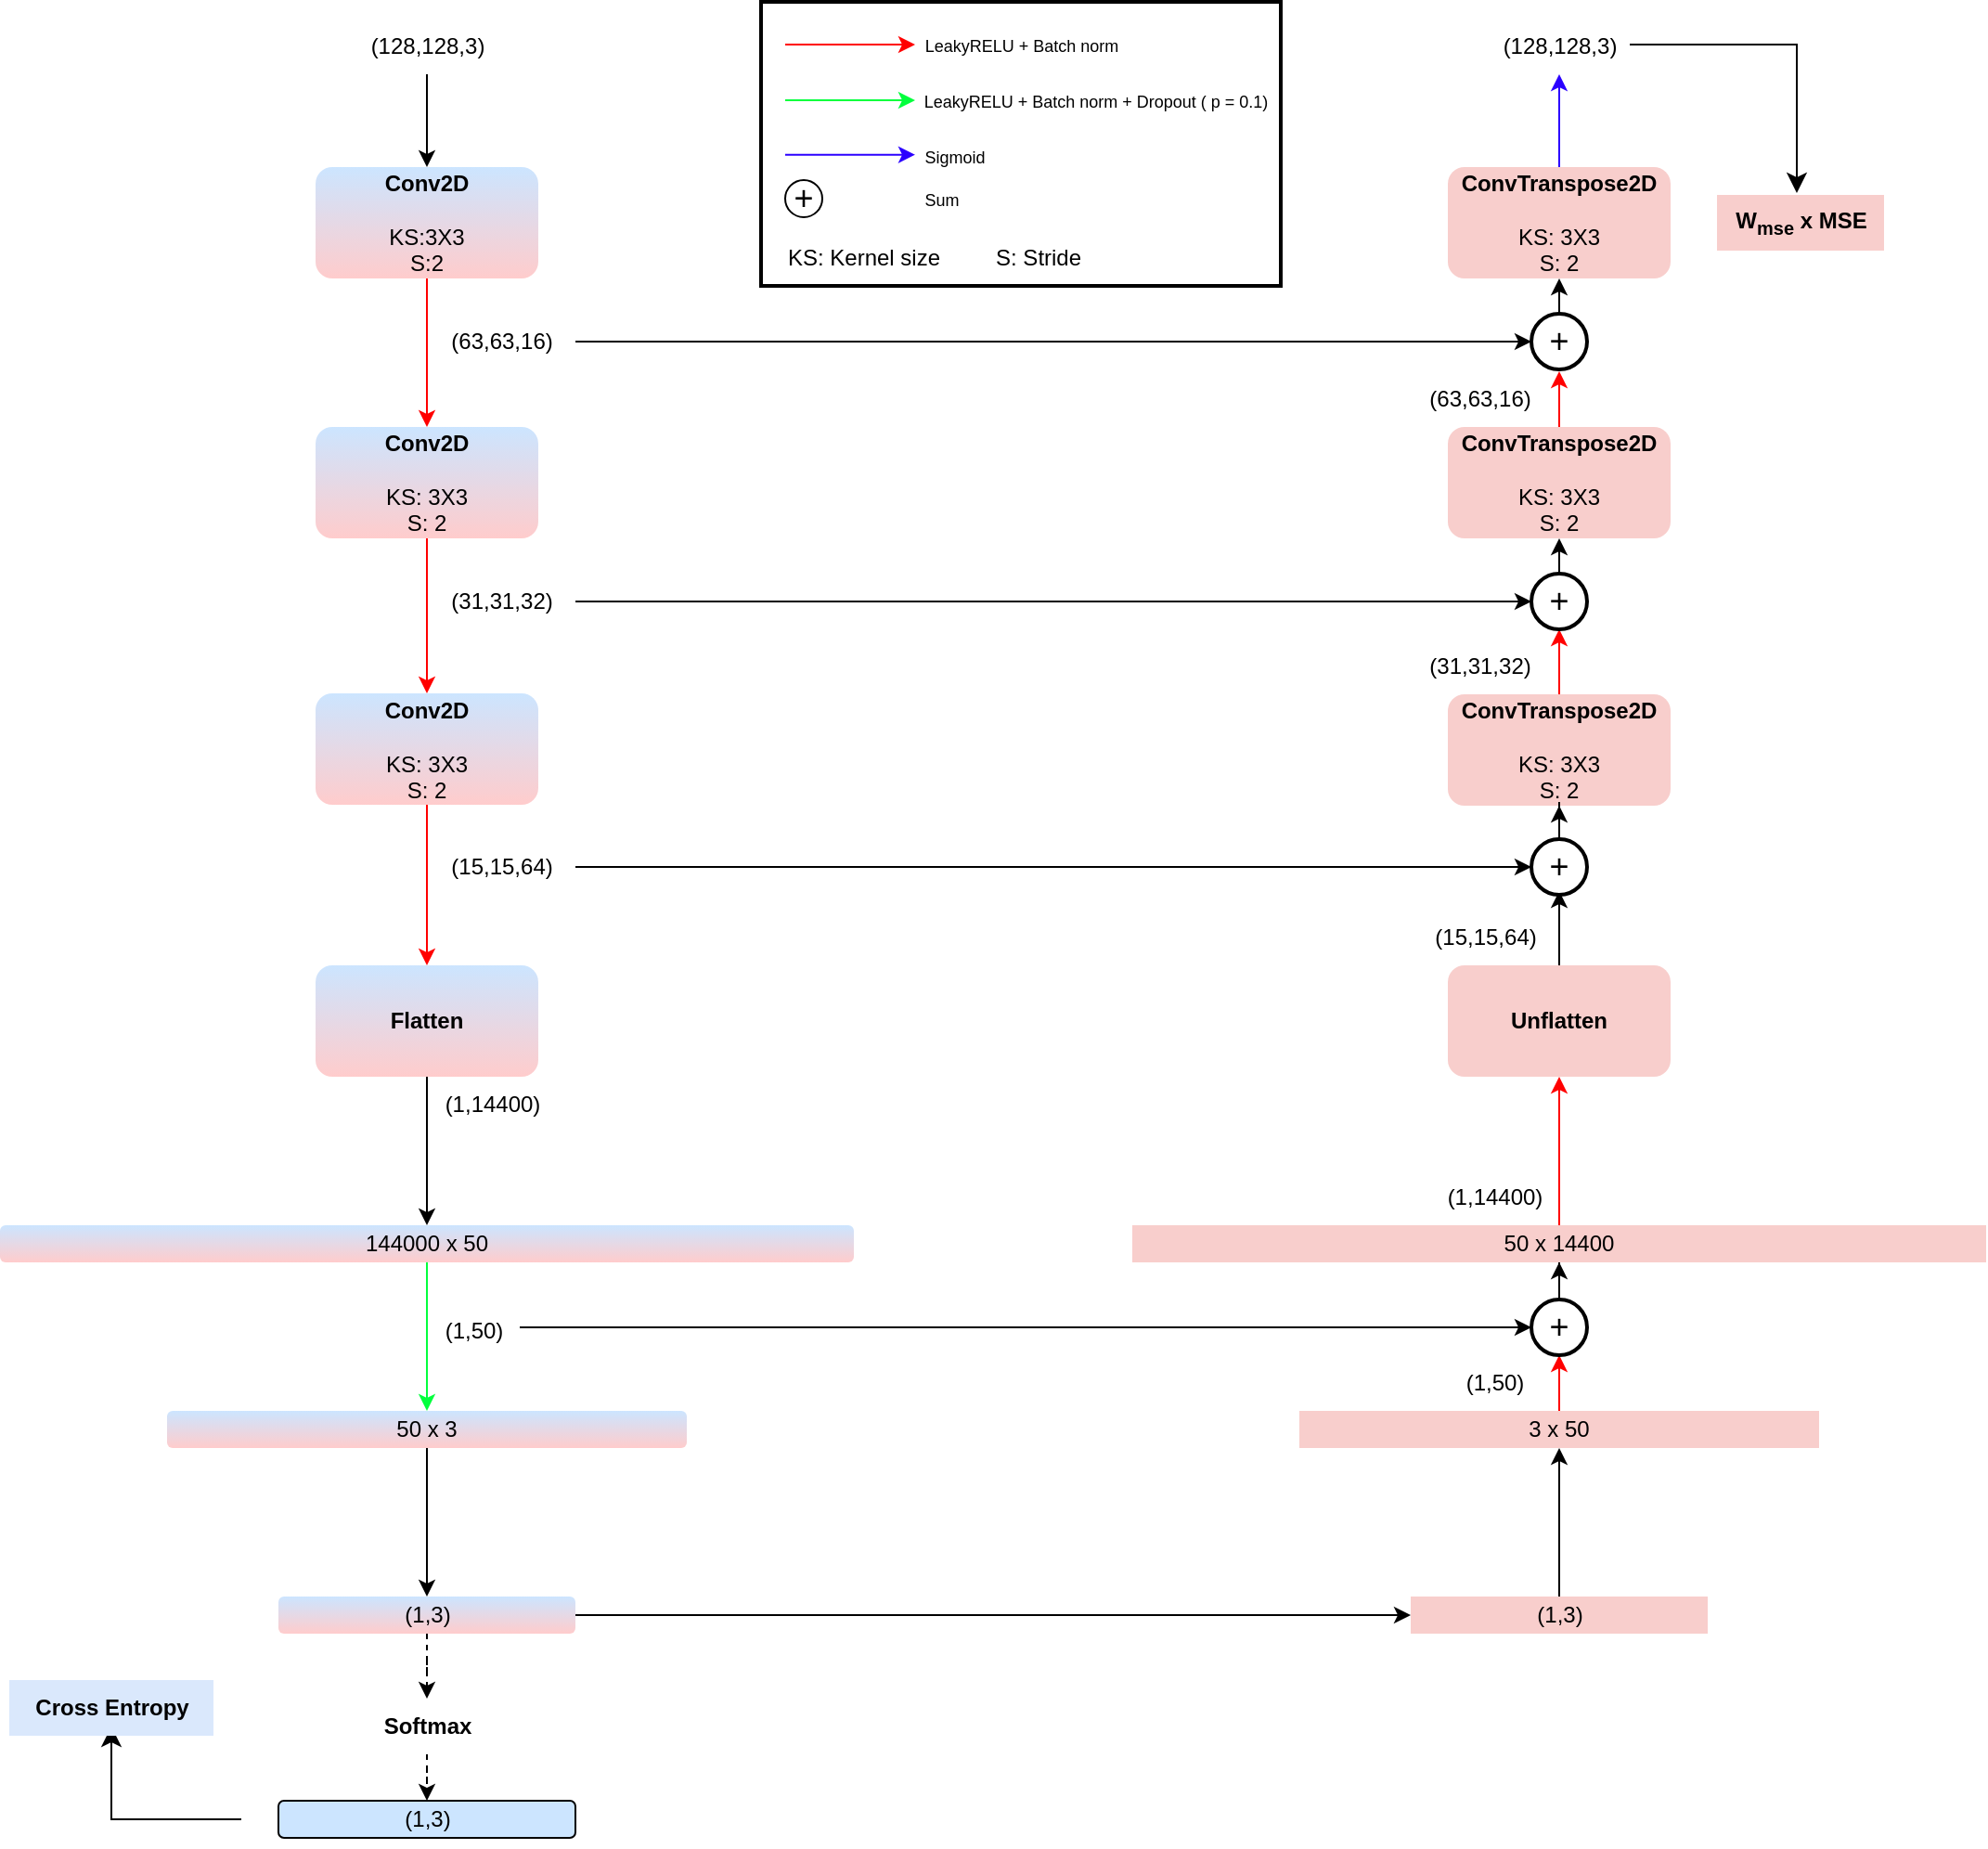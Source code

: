 <mxfile version="21.2.8" type="device">
  <diagram name="Pagina-1" id="WojCZR1yjCSAq48qf5mn">
    <mxGraphModel dx="1418" dy="820" grid="1" gridSize="10" guides="1" tooltips="1" connect="1" arrows="1" fold="1" page="1" pageScale="1" pageWidth="535" pageHeight="498" math="0" shadow="0">
      <root>
        <mxCell id="0" />
        <mxCell id="1" parent="0" />
        <mxCell id="UhI11v7rLW4CpDhMoT5N-6" style="edgeStyle=orthogonalEdgeStyle;rounded=0;orthogonalLoop=1;jettySize=auto;html=1;exitX=0.5;exitY=1;exitDx=0;exitDy=0;entryX=0.5;entryY=0;entryDx=0;entryDy=0;strokeColor=#FF0000;" parent="1" source="UhI11v7rLW4CpDhMoT5N-2" target="UhI11v7rLW4CpDhMoT5N-3" edge="1">
          <mxGeometry relative="1" as="geometry" />
        </mxCell>
        <mxCell id="UhI11v7rLW4CpDhMoT5N-2" value="&lt;b&gt;Conv2D&lt;/b&gt;&lt;br&gt;&lt;br&gt;KS:3X3&lt;br&gt;S:2" style="rounded=1;whiteSpace=wrap;html=1;fillColor=#FFCCCC;gradientColor=#CCE5FF;strokeColor=none;gradientDirection=north;fillStyle=auto;" parent="1" vertex="1">
          <mxGeometry x="170" y="90" width="120" height="60" as="geometry" />
        </mxCell>
        <mxCell id="UhI11v7rLW4CpDhMoT5N-11" style="edgeStyle=orthogonalEdgeStyle;rounded=0;orthogonalLoop=1;jettySize=auto;html=1;exitX=0.5;exitY=1;exitDx=0;exitDy=0;entryX=0.5;entryY=0;entryDx=0;entryDy=0;strokeColor=#FF0000;" parent="1" source="UhI11v7rLW4CpDhMoT5N-3" target="UhI11v7rLW4CpDhMoT5N-4" edge="1">
          <mxGeometry relative="1" as="geometry" />
        </mxCell>
        <mxCell id="UhI11v7rLW4CpDhMoT5N-3" value="&lt;b style=&quot;border-color: var(--border-color);&quot;&gt;Conv2D&lt;/b&gt;&lt;br&gt;&lt;br&gt;KS: 3X3&lt;br style=&quot;border-color: var(--border-color);&quot;&gt;S: 2" style="rounded=1;whiteSpace=wrap;html=1;fillColor=#FFCCCC;strokeColor=none;gradientColor=#CCE5FF;gradientDirection=north;fillStyle=auto;" parent="1" vertex="1">
          <mxGeometry x="170" y="230" width="120" height="60" as="geometry" />
        </mxCell>
        <mxCell id="UhI11v7rLW4CpDhMoT5N-13" style="edgeStyle=orthogonalEdgeStyle;rounded=0;orthogonalLoop=1;jettySize=auto;html=1;exitX=0.5;exitY=1;exitDx=0;exitDy=0;entryX=0.5;entryY=0;entryDx=0;entryDy=0;strokeColor=#FF0000;" parent="1" source="UhI11v7rLW4CpDhMoT5N-4" target="UhI11v7rLW4CpDhMoT5N-5" edge="1">
          <mxGeometry relative="1" as="geometry" />
        </mxCell>
        <mxCell id="UhI11v7rLW4CpDhMoT5N-4" value="&lt;b style=&quot;border-color: var(--border-color);&quot;&gt;Conv2D&lt;/b&gt;&lt;br&gt;&lt;br&gt;KS: 3X3&lt;br style=&quot;border-color: var(--border-color);&quot;&gt;S: 2" style="rounded=1;whiteSpace=wrap;html=1;fillColor=#FFCCCC;strokeColor=none;gradientColor=#CCE5FF;gradientDirection=north;fillStyle=auto;" parent="1" vertex="1">
          <mxGeometry x="170" y="373.5" width="120" height="60" as="geometry" />
        </mxCell>
        <mxCell id="UhI11v7rLW4CpDhMoT5N-16" style="edgeStyle=orthogonalEdgeStyle;rounded=0;orthogonalLoop=1;jettySize=auto;html=1;exitX=0.5;exitY=1;exitDx=0;exitDy=0;" parent="1" source="UhI11v7rLW4CpDhMoT5N-5" target="UhI11v7rLW4CpDhMoT5N-15" edge="1">
          <mxGeometry relative="1" as="geometry" />
        </mxCell>
        <mxCell id="UhI11v7rLW4CpDhMoT5N-5" value="&lt;b&gt;Flatten&lt;/b&gt;" style="rounded=1;whiteSpace=wrap;html=1;fillColor=#FFCCCC;strokeColor=none;gradientColor=#CCE5FF;gradientDirection=north;fillStyle=auto;" parent="1" vertex="1">
          <mxGeometry x="170" y="520" width="120" height="60" as="geometry" />
        </mxCell>
        <mxCell id="UhI11v7rLW4CpDhMoT5N-49" style="edgeStyle=orthogonalEdgeStyle;rounded=0;orthogonalLoop=1;jettySize=auto;html=1;" parent="1" source="UhI11v7rLW4CpDhMoT5N-9" target="UhI11v7rLW4CpDhMoT5N-2" edge="1">
          <mxGeometry relative="1" as="geometry" />
        </mxCell>
        <mxCell id="UhI11v7rLW4CpDhMoT5N-9" value="(128,128,3)" style="text;html=1;align=center;verticalAlign=middle;resizable=0;points=[];autosize=1;strokeColor=none;fillColor=none;" parent="1" vertex="1">
          <mxGeometry x="190" y="10" width="80" height="30" as="geometry" />
        </mxCell>
        <mxCell id="UhI11v7rLW4CpDhMoT5N-66" style="edgeStyle=orthogonalEdgeStyle;rounded=0;orthogonalLoop=1;jettySize=auto;html=1;entryX=0;entryY=0.5;entryDx=0;entryDy=0;" parent="1" source="UhI11v7rLW4CpDhMoT5N-10" target="UhI11v7rLW4CpDhMoT5N-59" edge="1">
          <mxGeometry relative="1" as="geometry" />
        </mxCell>
        <mxCell id="UhI11v7rLW4CpDhMoT5N-10" value="(63,63,16)" style="text;html=1;align=center;verticalAlign=middle;resizable=0;points=[];autosize=1;strokeColor=none;fillColor=none;" parent="1" vertex="1">
          <mxGeometry x="230" y="169" width="80" height="30" as="geometry" />
        </mxCell>
        <mxCell id="UhI11v7rLW4CpDhMoT5N-65" style="edgeStyle=orthogonalEdgeStyle;rounded=0;orthogonalLoop=1;jettySize=auto;html=1;entryX=0;entryY=0.5;entryDx=0;entryDy=0;" parent="1" source="UhI11v7rLW4CpDhMoT5N-12" target="UhI11v7rLW4CpDhMoT5N-61" edge="1">
          <mxGeometry relative="1" as="geometry">
            <mxPoint x="650" y="330" as="targetPoint" />
          </mxGeometry>
        </mxCell>
        <mxCell id="UhI11v7rLW4CpDhMoT5N-12" value="(31,31,32)" style="text;html=1;align=center;verticalAlign=middle;resizable=0;points=[];autosize=1;strokeColor=none;fillColor=none;" parent="1" vertex="1">
          <mxGeometry x="230" y="309" width="80" height="30" as="geometry" />
        </mxCell>
        <mxCell id="UhI11v7rLW4CpDhMoT5N-69" style="edgeStyle=orthogonalEdgeStyle;rounded=0;orthogonalLoop=1;jettySize=auto;html=1;entryX=0;entryY=0.5;entryDx=0;entryDy=0;" parent="1" source="UhI11v7rLW4CpDhMoT5N-14" target="UhI11v7rLW4CpDhMoT5N-67" edge="1">
          <mxGeometry relative="1" as="geometry" />
        </mxCell>
        <mxCell id="UhI11v7rLW4CpDhMoT5N-14" value="(15,15,64)" style="text;html=1;align=center;verticalAlign=middle;resizable=0;points=[];autosize=1;strokeColor=none;fillColor=none;" parent="1" vertex="1">
          <mxGeometry x="230" y="452" width="80" height="30" as="geometry" />
        </mxCell>
        <mxCell id="UhI11v7rLW4CpDhMoT5N-20" style="edgeStyle=orthogonalEdgeStyle;rounded=0;orthogonalLoop=1;jettySize=auto;html=1;entryX=0.5;entryY=0;entryDx=0;entryDy=0;strokeColor=#03FF3D;" parent="1" source="UhI11v7rLW4CpDhMoT5N-15" target="UhI11v7rLW4CpDhMoT5N-17" edge="1">
          <mxGeometry relative="1" as="geometry" />
        </mxCell>
        <mxCell id="UhI11v7rLW4CpDhMoT5N-15" value="144000 x 50" style="rounded=1;whiteSpace=wrap;html=1;fillColor=#FFCCCC;strokeColor=none;gradientColor=#CCE5FF;gradientDirection=north;fillStyle=auto;" parent="1" vertex="1">
          <mxGeometry y="660" width="460" height="20" as="geometry" />
        </mxCell>
        <mxCell id="UhI11v7rLW4CpDhMoT5N-23" style="edgeStyle=orthogonalEdgeStyle;rounded=0;orthogonalLoop=1;jettySize=auto;html=1;entryX=0.5;entryY=0;entryDx=0;entryDy=0;strokeColor=#000000;" parent="1" source="UhI11v7rLW4CpDhMoT5N-17" target="UhI11v7rLW4CpDhMoT5N-18" edge="1">
          <mxGeometry relative="1" as="geometry" />
        </mxCell>
        <mxCell id="UhI11v7rLW4CpDhMoT5N-74" style="edgeStyle=orthogonalEdgeStyle;rounded=0;orthogonalLoop=1;jettySize=auto;html=1;entryX=0;entryY=0.5;entryDx=0;entryDy=0;exitX=1;exitY=0.433;exitDx=0;exitDy=0;exitPerimeter=0;" parent="1" source="UhI11v7rLW4CpDhMoT5N-21" target="UhI11v7rLW4CpDhMoT5N-72" edge="1">
          <mxGeometry relative="1" as="geometry" />
        </mxCell>
        <mxCell id="UhI11v7rLW4CpDhMoT5N-17" value="50 x 3" style="rounded=1;whiteSpace=wrap;html=1;fillColor=#FFCCCC;strokeColor=none;gradientColor=#CCE5FF;gradientDirection=north;fillStyle=auto;" parent="1" vertex="1">
          <mxGeometry x="90" y="760" width="280" height="20" as="geometry" />
        </mxCell>
        <mxCell id="UhI11v7rLW4CpDhMoT5N-33" style="edgeStyle=orthogonalEdgeStyle;rounded=0;orthogonalLoop=1;jettySize=auto;html=1;" parent="1" source="UhI11v7rLW4CpDhMoT5N-18" target="UhI11v7rLW4CpDhMoT5N-28" edge="1">
          <mxGeometry relative="1" as="geometry" />
        </mxCell>
        <mxCell id="UhI11v7rLW4CpDhMoT5N-39" style="edgeStyle=orthogonalEdgeStyle;rounded=0;orthogonalLoop=1;jettySize=auto;html=1;dashed=1;" parent="1" source="UhI11v7rLW4CpDhMoT5N-56" target="UhI11v7rLW4CpDhMoT5N-35" edge="1">
          <mxGeometry relative="1" as="geometry" />
        </mxCell>
        <mxCell id="UhI11v7rLW4CpDhMoT5N-18" value="" style="rounded=1;whiteSpace=wrap;html=1;fillColor=#FFCCCC;strokeColor=none;gradientColor=#CCE5FF;gradientDirection=north;fillStyle=auto;" parent="1" vertex="1">
          <mxGeometry x="150" y="860" width="160" height="20" as="geometry" />
        </mxCell>
        <mxCell id="UhI11v7rLW4CpDhMoT5N-19" value="(1,14400)" style="text;html=1;align=center;verticalAlign=middle;resizable=0;points=[];autosize=1;strokeColor=none;fillColor=none;" parent="1" vertex="1">
          <mxGeometry x="230" y="580" width="70" height="30" as="geometry" />
        </mxCell>
        <mxCell id="UhI11v7rLW4CpDhMoT5N-21" value="(1,50)" style="text;html=1;align=center;verticalAlign=middle;resizable=0;points=[];autosize=1;strokeColor=none;fillColor=none;" parent="1" vertex="1">
          <mxGeometry x="230" y="702" width="50" height="30" as="geometry" />
        </mxCell>
        <mxCell id="UhI11v7rLW4CpDhMoT5N-22" value="(1,3)" style="text;html=1;align=center;verticalAlign=middle;resizable=0;points=[];autosize=1;strokeColor=none;fillColor=none;" parent="1" vertex="1">
          <mxGeometry x="205" y="855" width="50" height="30" as="geometry" />
        </mxCell>
        <mxCell id="UhI11v7rLW4CpDhMoT5N-84" style="edgeStyle=orthogonalEdgeStyle;rounded=0;orthogonalLoop=1;jettySize=auto;html=1;entryX=0.5;entryY=1;entryDx=0;entryDy=0;strokeColor=#FF0000;" parent="1" source="UhI11v7rLW4CpDhMoT5N-25" target="UhI11v7rLW4CpDhMoT5N-40" edge="1">
          <mxGeometry relative="1" as="geometry" />
        </mxCell>
        <mxCell id="UhI11v7rLW4CpDhMoT5N-25" value="50 x 14400" style="rounded=0;whiteSpace=wrap;html=1;fillColor=#f8cecc;strokeColor=none;" parent="1" vertex="1">
          <mxGeometry x="610" y="660" width="460" height="20" as="geometry" />
        </mxCell>
        <mxCell id="UhI11v7rLW4CpDhMoT5N-83" style="edgeStyle=orthogonalEdgeStyle;rounded=0;orthogonalLoop=1;jettySize=auto;html=1;entryX=0.5;entryY=1;entryDx=0;entryDy=0;strokeColor=#FF0000;" parent="1" source="UhI11v7rLW4CpDhMoT5N-27" target="UhI11v7rLW4CpDhMoT5N-72" edge="1">
          <mxGeometry relative="1" as="geometry" />
        </mxCell>
        <mxCell id="UhI11v7rLW4CpDhMoT5N-27" value="3 x 50" style="rounded=0;whiteSpace=wrap;html=1;fillColor=#f8cecc;strokeColor=none;" parent="1" vertex="1">
          <mxGeometry x="700" y="760" width="280" height="20" as="geometry" />
        </mxCell>
        <mxCell id="UhI11v7rLW4CpDhMoT5N-31" style="edgeStyle=orthogonalEdgeStyle;rounded=0;orthogonalLoop=1;jettySize=auto;html=1;strokeColor=#000000;" parent="1" source="UhI11v7rLW4CpDhMoT5N-28" target="UhI11v7rLW4CpDhMoT5N-27" edge="1">
          <mxGeometry relative="1" as="geometry" />
        </mxCell>
        <mxCell id="UhI11v7rLW4CpDhMoT5N-28" value="" style="rounded=0;whiteSpace=wrap;html=1;fillColor=#f8cecc;strokeColor=none;" parent="1" vertex="1">
          <mxGeometry x="760" y="860" width="160" height="20" as="geometry" />
        </mxCell>
        <mxCell id="UhI11v7rLW4CpDhMoT5N-29" value="(1,50)" style="text;html=1;align=center;verticalAlign=middle;resizable=0;points=[];autosize=1;strokeColor=none;fillColor=none;" parent="1" vertex="1">
          <mxGeometry x="780" y="730" width="50" height="30" as="geometry" />
        </mxCell>
        <mxCell id="UhI11v7rLW4CpDhMoT5N-30" value="(1,3)" style="text;html=1;align=center;verticalAlign=middle;resizable=0;points=[];autosize=1;strokeColor=none;fillColor=none;" parent="1" vertex="1">
          <mxGeometry x="815" y="855" width="50" height="30" as="geometry" />
        </mxCell>
        <mxCell id="UhI11v7rLW4CpDhMoT5N-34" value="(1,14400)" style="text;html=1;align=center;verticalAlign=middle;resizable=0;points=[];autosize=1;strokeColor=none;fillColor=none;" parent="1" vertex="1">
          <mxGeometry x="770" y="630" width="70" height="30" as="geometry" />
        </mxCell>
        <mxCell id="UhI11v7rLW4CpDhMoT5N-35" value="" style="rounded=1;whiteSpace=wrap;html=1;fillColor=#CCE5FF;" parent="1" vertex="1">
          <mxGeometry x="150" y="970" width="160" height="20" as="geometry" />
        </mxCell>
        <mxCell id="UhI11v7rLW4CpDhMoT5N-42" style="edgeStyle=orthogonalEdgeStyle;rounded=0;orthogonalLoop=1;jettySize=auto;html=1;strokeColor=#000000;" parent="1" source="UhI11v7rLW4CpDhMoT5N-40" edge="1">
          <mxGeometry relative="1" as="geometry">
            <mxPoint x="840" y="480" as="targetPoint" />
          </mxGeometry>
        </mxCell>
        <mxCell id="UhI11v7rLW4CpDhMoT5N-40" value="&lt;b&gt;Unflatten&lt;/b&gt;" style="rounded=1;whiteSpace=wrap;html=1;fillColor=#f8cecc;strokeColor=none;" parent="1" vertex="1">
          <mxGeometry x="780" y="520" width="120" height="60" as="geometry" />
        </mxCell>
        <mxCell id="UhI11v7rLW4CpDhMoT5N-44" style="edgeStyle=orthogonalEdgeStyle;rounded=0;orthogonalLoop=1;jettySize=auto;html=1;entryX=0.5;entryY=1;entryDx=0;entryDy=0;strokeColor=#FF0000;" parent="1" source="UhI11v7rLW4CpDhMoT5N-41" target="UhI11v7rLW4CpDhMoT5N-61" edge="1">
          <mxGeometry relative="1" as="geometry" />
        </mxCell>
        <mxCell id="UhI11v7rLW4CpDhMoT5N-41" value="&lt;b style=&quot;border-color: var(--border-color);&quot;&gt;ConvTranspose2D&lt;/b&gt;&lt;br&gt;&lt;br&gt;KS: 3X3&lt;br style=&quot;border-color: var(--border-color);&quot;&gt;S: 2" style="rounded=1;whiteSpace=wrap;html=1;fillColor=#f8cecc;strokeColor=none;" parent="1" vertex="1">
          <mxGeometry x="780" y="374" width="120" height="60" as="geometry" />
        </mxCell>
        <mxCell id="UhI11v7rLW4CpDhMoT5N-46" style="edgeStyle=orthogonalEdgeStyle;rounded=0;orthogonalLoop=1;jettySize=auto;html=1;strokeColor=#FF0000;" parent="1" source="UhI11v7rLW4CpDhMoT5N-43" edge="1">
          <mxGeometry relative="1" as="geometry">
            <mxPoint x="840" y="200" as="targetPoint" />
          </mxGeometry>
        </mxCell>
        <mxCell id="UhI11v7rLW4CpDhMoT5N-43" value="&lt;b style=&quot;border-color: var(--border-color);&quot;&gt;ConvTranspose2D&lt;/b&gt;&lt;br&gt;&lt;br&gt;KS: 3X3&lt;br style=&quot;border-color: var(--border-color);&quot;&gt;S: 2" style="rounded=1;whiteSpace=wrap;html=1;fillColor=#f8cecc;strokeColor=none;glass=0;" parent="1" vertex="1">
          <mxGeometry x="780" y="230" width="120" height="60" as="geometry" />
        </mxCell>
        <mxCell id="UhI11v7rLW4CpDhMoT5N-50" style="edgeStyle=orthogonalEdgeStyle;rounded=0;orthogonalLoop=1;jettySize=auto;html=1;strokeColor=#2B00FF;" parent="1" source="UhI11v7rLW4CpDhMoT5N-45" target="UhI11v7rLW4CpDhMoT5N-48" edge="1">
          <mxGeometry relative="1" as="geometry" />
        </mxCell>
        <mxCell id="UhI11v7rLW4CpDhMoT5N-45" value="&lt;b style=&quot;border-color: var(--border-color);&quot;&gt;ConvTranspose2D&lt;/b&gt;&lt;br&gt;&lt;br&gt;KS: 3X3&lt;br style=&quot;border-color: var(--border-color);&quot;&gt;S: 2" style="rounded=1;whiteSpace=wrap;html=1;fillColor=#f8cecc;strokeColor=none;gradientColor=none;glass=0;shadow=0;fillStyle=auto;" parent="1" vertex="1">
          <mxGeometry x="780" y="90" width="120" height="60" as="geometry" />
        </mxCell>
        <mxCell id="UhI11v7rLW4CpDhMoT5N-48" value="(128,128,3)" style="text;html=1;align=center;verticalAlign=middle;resizable=0;points=[];autosize=1;strokeColor=none;fillColor=none;" parent="1" vertex="1">
          <mxGeometry x="800" y="10" width="80" height="30" as="geometry" />
        </mxCell>
        <mxCell id="UhI11v7rLW4CpDhMoT5N-52" value="(15,15,64)" style="text;html=1;align=center;verticalAlign=middle;resizable=0;points=[];autosize=1;strokeColor=none;fillColor=none;" parent="1" vertex="1">
          <mxGeometry x="760" y="490" width="80" height="30" as="geometry" />
        </mxCell>
        <mxCell id="UhI11v7rLW4CpDhMoT5N-53" value="(31,31,32)" style="text;html=1;align=center;verticalAlign=middle;resizable=0;points=[];autosize=1;strokeColor=none;fillColor=none;" parent="1" vertex="1">
          <mxGeometry x="757" y="343.5" width="80" height="30" as="geometry" />
        </mxCell>
        <mxCell id="UhI11v7rLW4CpDhMoT5N-54" value="(63,63,16)" style="text;html=1;align=center;verticalAlign=middle;resizable=0;points=[];autosize=1;strokeColor=none;fillColor=none;" parent="1" vertex="1">
          <mxGeometry x="757" y="200" width="80" height="30" as="geometry" />
        </mxCell>
        <mxCell id="UhI11v7rLW4CpDhMoT5N-55" value="(1,3)" style="text;html=1;align=center;verticalAlign=middle;resizable=0;points=[];autosize=1;strokeColor=none;fillColor=none;" parent="1" vertex="1">
          <mxGeometry x="205" y="965" width="50" height="30" as="geometry" />
        </mxCell>
        <mxCell id="UhI11v7rLW4CpDhMoT5N-57" value="" style="edgeStyle=orthogonalEdgeStyle;rounded=0;orthogonalLoop=1;jettySize=auto;html=1;dashed=1;" parent="1" source="UhI11v7rLW4CpDhMoT5N-18" target="UhI11v7rLW4CpDhMoT5N-56" edge="1">
          <mxGeometry relative="1" as="geometry">
            <mxPoint x="230" y="880" as="sourcePoint" />
            <mxPoint x="230" y="970" as="targetPoint" />
          </mxGeometry>
        </mxCell>
        <mxCell id="UhI11v7rLW4CpDhMoT5N-56" value="&lt;b&gt;Softmax&lt;/b&gt;" style="text;html=1;align=center;verticalAlign=middle;resizable=0;points=[];autosize=1;strokeColor=none;fillColor=none;" parent="1" vertex="1">
          <mxGeometry x="195" y="915" width="70" height="30" as="geometry" />
        </mxCell>
        <mxCell id="UhI11v7rLW4CpDhMoT5N-63" style="edgeStyle=orthogonalEdgeStyle;rounded=0;orthogonalLoop=1;jettySize=auto;html=1;exitX=0.5;exitY=0;exitDx=0;exitDy=0;entryX=0.5;entryY=1;entryDx=0;entryDy=0;" parent="1" source="UhI11v7rLW4CpDhMoT5N-59" target="UhI11v7rLW4CpDhMoT5N-45" edge="1">
          <mxGeometry relative="1" as="geometry" />
        </mxCell>
        <mxCell id="UhI11v7rLW4CpDhMoT5N-59" value="&lt;font style=&quot;font-size: 18px;&quot;&gt;+&lt;/font&gt;" style="ellipse;whiteSpace=wrap;html=1;strokeWidth=2;" parent="1" vertex="1">
          <mxGeometry x="825" y="169" width="30" height="30" as="geometry" />
        </mxCell>
        <mxCell id="UhI11v7rLW4CpDhMoT5N-64" style="edgeStyle=orthogonalEdgeStyle;rounded=0;orthogonalLoop=1;jettySize=auto;html=1;exitX=0.5;exitY=0;exitDx=0;exitDy=0;entryX=0.5;entryY=1;entryDx=0;entryDy=0;" parent="1" source="UhI11v7rLW4CpDhMoT5N-61" target="UhI11v7rLW4CpDhMoT5N-43" edge="1">
          <mxGeometry relative="1" as="geometry" />
        </mxCell>
        <mxCell id="UhI11v7rLW4CpDhMoT5N-61" value="&lt;font style=&quot;font-size: 18px;&quot;&gt;+&lt;/font&gt;" style="ellipse;whiteSpace=wrap;html=1;strokeWidth=2;" parent="1" vertex="1">
          <mxGeometry x="825" y="309" width="30" height="30" as="geometry" />
        </mxCell>
        <mxCell id="UhI11v7rLW4CpDhMoT5N-68" style="edgeStyle=orthogonalEdgeStyle;rounded=0;orthogonalLoop=1;jettySize=auto;html=1;" parent="1" source="UhI11v7rLW4CpDhMoT5N-67" target="UhI11v7rLW4CpDhMoT5N-41" edge="1">
          <mxGeometry relative="1" as="geometry" />
        </mxCell>
        <mxCell id="UhI11v7rLW4CpDhMoT5N-67" value="&lt;font style=&quot;font-size: 18px;&quot;&gt;+&lt;/font&gt;" style="ellipse;whiteSpace=wrap;html=1;strokeWidth=2;" parent="1" vertex="1">
          <mxGeometry x="825" y="452" width="30" height="30" as="geometry" />
        </mxCell>
        <mxCell id="UhI11v7rLW4CpDhMoT5N-82" style="edgeStyle=orthogonalEdgeStyle;rounded=0;orthogonalLoop=1;jettySize=auto;html=1;entryX=0.5;entryY=1;entryDx=0;entryDy=0;" parent="1" source="UhI11v7rLW4CpDhMoT5N-72" target="UhI11v7rLW4CpDhMoT5N-25" edge="1">
          <mxGeometry relative="1" as="geometry" />
        </mxCell>
        <mxCell id="UhI11v7rLW4CpDhMoT5N-72" value="&lt;font style=&quot;font-size: 18px;&quot;&gt;+&lt;/font&gt;" style="ellipse;whiteSpace=wrap;html=1;strokeWidth=2;" parent="1" vertex="1">
          <mxGeometry x="825" y="700" width="30" height="30" as="geometry" />
        </mxCell>
        <mxCell id="UhI11v7rLW4CpDhMoT5N-101" value="" style="edgeStyle=segmentEdgeStyle;endArrow=classic;html=1;curved=0;rounded=0;endSize=8;startSize=8;" parent="1" edge="1">
          <mxGeometry width="50" height="50" relative="1" as="geometry">
            <mxPoint x="878" y="24" as="sourcePoint" />
            <mxPoint x="968" y="104" as="targetPoint" />
          </mxGeometry>
        </mxCell>
        <mxCell id="UhI11v7rLW4CpDhMoT5N-102" value="&lt;b&gt;W&lt;sub&gt;mse&lt;/sub&gt; x MSE&lt;/b&gt;" style="text;html=1;align=center;verticalAlign=middle;resizable=0;points=[];autosize=1;strokeColor=none;fillColor=#f8cecc;" parent="1" vertex="1">
          <mxGeometry x="925" y="105" width="90" height="30" as="geometry" />
        </mxCell>
        <mxCell id="UhI11v7rLW4CpDhMoT5N-104" value="" style="edgeStyle=segmentEdgeStyle;endArrow=classic;html=1;curved=0;rounded=0;endSize=8;startSize=8;" parent="1" edge="1">
          <mxGeometry width="50" height="50" relative="1" as="geometry">
            <mxPoint x="130" y="980" as="sourcePoint" />
            <mxPoint x="60" y="930" as="targetPoint" />
          </mxGeometry>
        </mxCell>
        <mxCell id="UhI11v7rLW4CpDhMoT5N-105" value="&lt;b&gt;Cross Entropy&lt;/b&gt;" style="text;html=1;align=center;verticalAlign=middle;resizable=0;points=[];autosize=1;strokeColor=none;fillColor=#dae8fc;" parent="1" vertex="1">
          <mxGeometry x="5" y="905" width="110" height="30" as="geometry" />
        </mxCell>
        <mxCell id="46z-yJRMhQB8-1D1_h2Y-1" value="" style="group" parent="1" vertex="1" connectable="0">
          <mxGeometry x="410" y="1" width="285" height="153" as="geometry" />
        </mxCell>
        <mxCell id="UhI11v7rLW4CpDhMoT5N-96" value="" style="rounded=1;whiteSpace=wrap;html=1;movable=1;resizable=1;rotatable=1;deletable=1;editable=1;locked=0;connectable=1;fillColor=none;strokeColor=#000000;strokeWidth=2;glass=0;arcSize=0;" parent="46z-yJRMhQB8-1D1_h2Y-1" vertex="1">
          <mxGeometry width="280" height="153" as="geometry" />
        </mxCell>
        <mxCell id="UhI11v7rLW4CpDhMoT5N-87" value="" style="edgeStyle=none;orthogonalLoop=1;jettySize=auto;html=1;rounded=0;strokeColor=#FF0000;" parent="46z-yJRMhQB8-1D1_h2Y-1" edge="1">
          <mxGeometry width="100" relative="1" as="geometry">
            <mxPoint x="13" y="23" as="sourcePoint" />
            <mxPoint x="83" y="23" as="targetPoint" />
            <Array as="points" />
          </mxGeometry>
        </mxCell>
        <mxCell id="UhI11v7rLW4CpDhMoT5N-88" value="" style="edgeStyle=none;orthogonalLoop=1;jettySize=auto;html=1;rounded=0;strokeColor=#03FF3D;" parent="46z-yJRMhQB8-1D1_h2Y-1" edge="1">
          <mxGeometry width="100" relative="1" as="geometry">
            <mxPoint x="13" y="53" as="sourcePoint" />
            <mxPoint x="83" y="53" as="targetPoint" />
            <Array as="points" />
          </mxGeometry>
        </mxCell>
        <mxCell id="UhI11v7rLW4CpDhMoT5N-90" value="" style="edgeStyle=none;orthogonalLoop=1;jettySize=auto;html=1;rounded=0;strokeColor=#2B00FF;" parent="46z-yJRMhQB8-1D1_h2Y-1" edge="1">
          <mxGeometry width="100" relative="1" as="geometry">
            <mxPoint x="13" y="82.35" as="sourcePoint" />
            <mxPoint x="83" y="82.35" as="targetPoint" />
            <Array as="points" />
          </mxGeometry>
        </mxCell>
        <mxCell id="UhI11v7rLW4CpDhMoT5N-91" value="&lt;font style=&quot;font-size: 9px;&quot;&gt;LeakyRELU + Batch norm&lt;/font&gt;" style="text;html=1;align=center;verticalAlign=middle;resizable=0;points=[];autosize=1;strokeColor=none;fillColor=none;" parent="46z-yJRMhQB8-1D1_h2Y-1" vertex="1">
          <mxGeometry x="75" y="8" width="130" height="30" as="geometry" />
        </mxCell>
        <mxCell id="UhI11v7rLW4CpDhMoT5N-92" value="&lt;font style=&quot;font-size: 9px;&quot;&gt;LeakyRELU + Batch norm + Dropout ( p = 0.1)&lt;/font&gt;" style="text;html=1;align=center;verticalAlign=middle;resizable=0;points=[];autosize=1;strokeColor=none;fillColor=none;" parent="46z-yJRMhQB8-1D1_h2Y-1" vertex="1">
          <mxGeometry x="75" y="38" width="210" height="30" as="geometry" />
        </mxCell>
        <mxCell id="UhI11v7rLW4CpDhMoT5N-93" value="&lt;font style=&quot;font-size: 9px;&quot;&gt;Sigmoid&lt;/font&gt;" style="text;html=1;align=center;verticalAlign=middle;resizable=0;points=[];autosize=1;strokeColor=none;fillColor=none;" parent="46z-yJRMhQB8-1D1_h2Y-1" vertex="1">
          <mxGeometry x="74" y="68" width="60" height="30" as="geometry" />
        </mxCell>
        <mxCell id="UhI11v7rLW4CpDhMoT5N-94" value="&lt;font style=&quot;font-size: 18px;&quot;&gt;+&lt;/font&gt;" style="ellipse;whiteSpace=wrap;html=1;" parent="46z-yJRMhQB8-1D1_h2Y-1" vertex="1">
          <mxGeometry x="13" y="96" width="20" height="20" as="geometry" />
        </mxCell>
        <mxCell id="UhI11v7rLW4CpDhMoT5N-95" value="&lt;font style=&quot;font-size: 9px;&quot;&gt;Sum&lt;/font&gt;" style="text;html=1;align=center;verticalAlign=middle;resizable=0;points=[];autosize=1;strokeColor=none;fillColor=none;" parent="46z-yJRMhQB8-1D1_h2Y-1" vertex="1">
          <mxGeometry x="77" y="91" width="40" height="30" as="geometry" />
        </mxCell>
        <mxCell id="UhI11v7rLW4CpDhMoT5N-107" value="KS: Kernel size&amp;nbsp; &amp;nbsp; &amp;nbsp; &amp;nbsp; &amp;nbsp;S: Stride" style="text;html=1;align=center;verticalAlign=middle;resizable=0;points=[];autosize=1;strokeColor=none;fillColor=none;" parent="46z-yJRMhQB8-1D1_h2Y-1" vertex="1">
          <mxGeometry x="3" y="123" width="180" height="30" as="geometry" />
        </mxCell>
      </root>
    </mxGraphModel>
  </diagram>
</mxfile>
